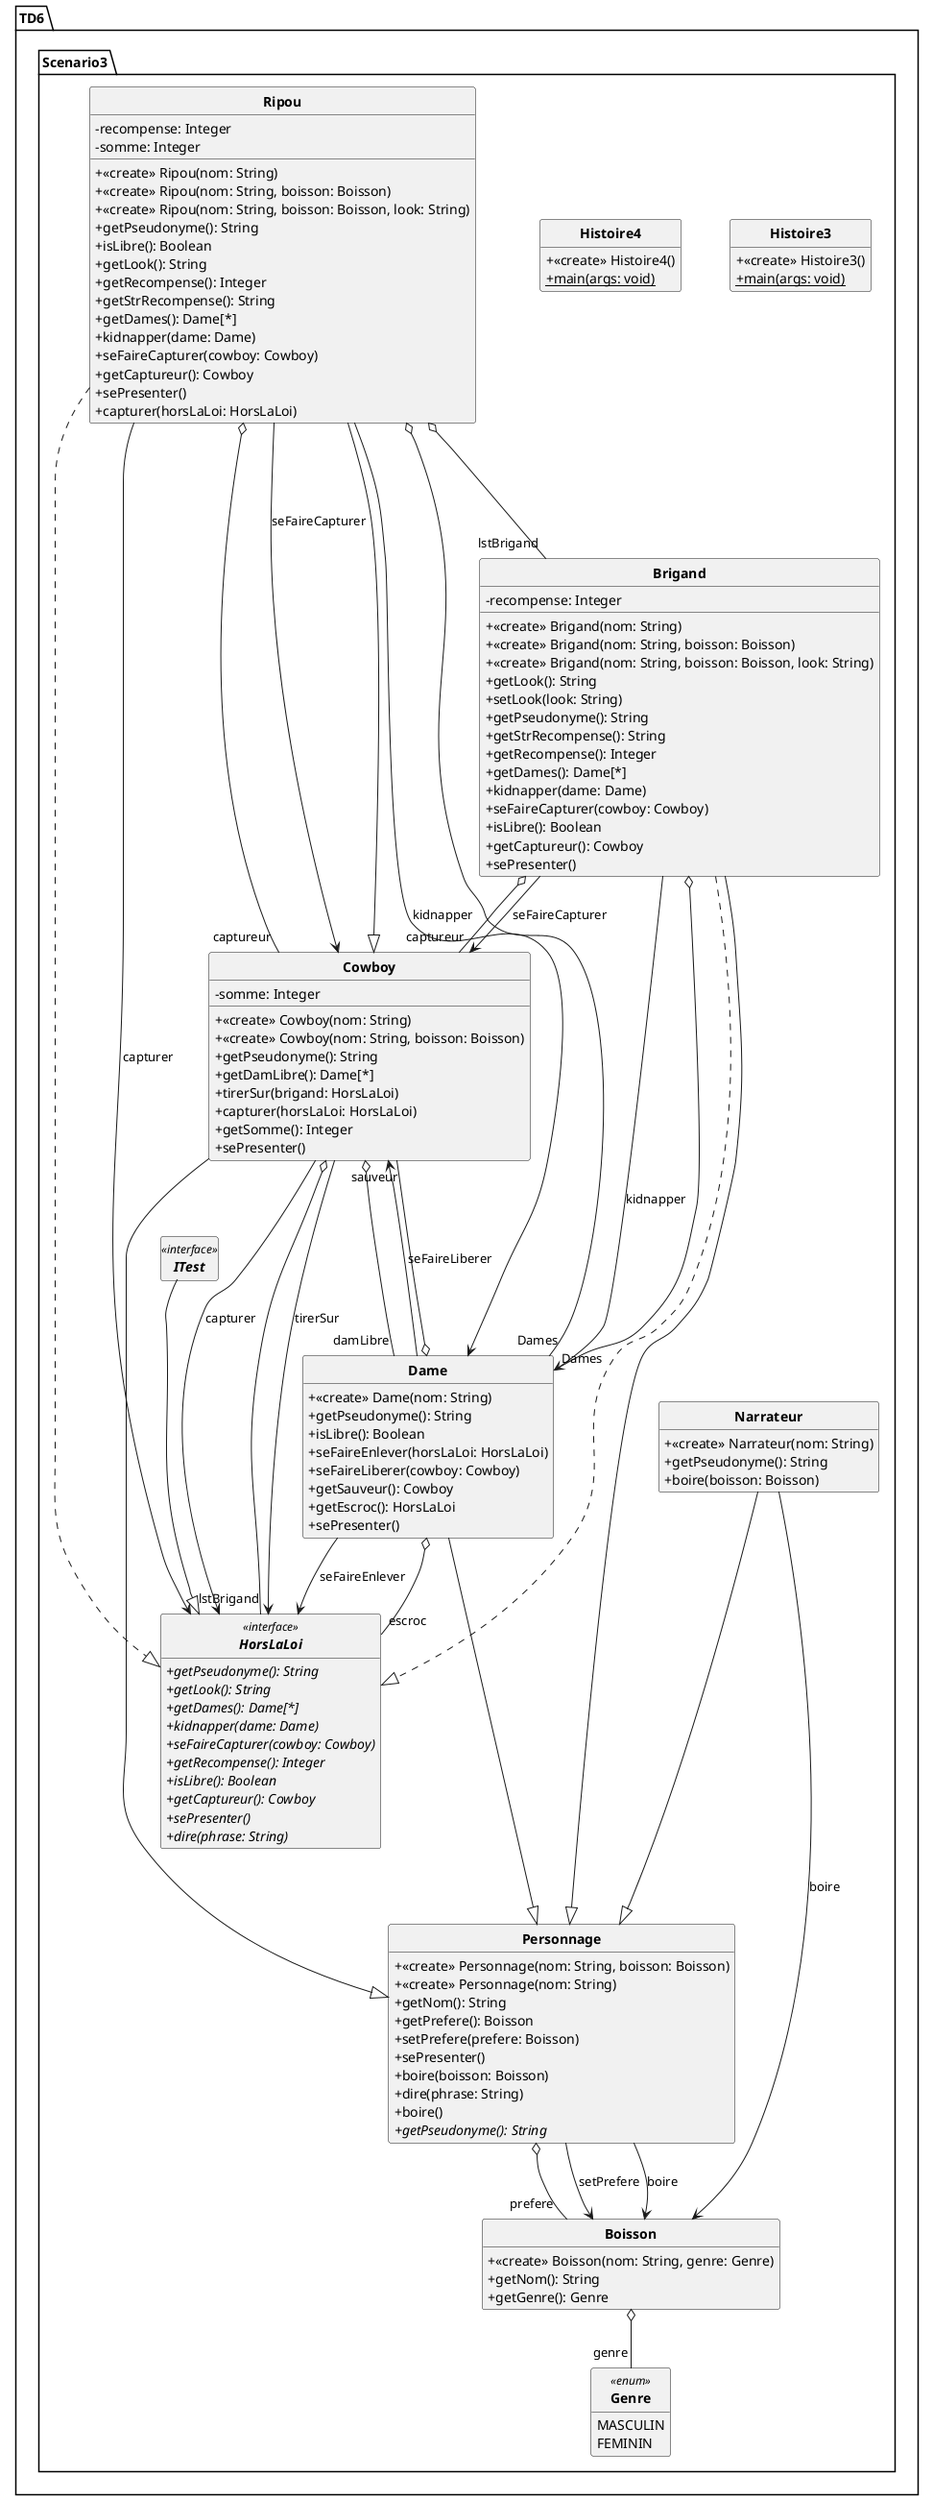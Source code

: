 @startuml
'https://plantuml.com/class-diagram
skinparam style strictuml
skinparam classAttributeIconSize 0
skinparam classFontStyle Bold
hide empty members

Class TD6.Scenario3.Boisson{
+ <<create>> Boisson(nom: String, genre: Genre)


+ getNom(): String
+ getGenre(): Genre

}

TD6.Scenario3.Boisson o-- "genre"TD6.Scenario3.Genre


Class TD6.Scenario3.Brigand{
+ <<create>> Brigand(nom: String)
+ <<create>> Brigand(nom: String, boisson: Boisson)
+ <<create>> Brigand(nom: String, boisson: Boisson, look: String)
- recompense: Integer




+ getLook(): String
+ setLook(look: String)
+ getPseudonyme(): String
+ getStrRecompense(): String
+ getRecompense(): Integer
+ getDames(): Dame[*]
+ kidnapper(dame: Dame)
+ seFaireCapturer(cowboy: Cowboy)
+ isLibre(): Boolean
+ getCaptureur(): Cowboy
+ sePresenter()

}
TD6.Scenario3.Brigand ..|> TD6.Scenario3.HorsLaLoi

TD6.Scenario3.Brigand o-- "captureur"TD6.Scenario3.Cowboy
TD6.Scenario3.Brigand o--- "Dames"TD6.Scenario3.Dame
TD6.Scenario3.Brigand --> TD6.Scenario3.Dame: kidnapper
TD6.Scenario3.Brigand --> TD6.Scenario3.Cowboy: seFaireCapturer

TD6.Scenario3.Brigand ---|> TD6.Scenario3.Personnage
Class TD6.Scenario3.Cowboy{
+ <<create>> Cowboy(nom: String)
+ <<create>> Cowboy(nom: String, boisson: Boisson)
- somme: Integer


+ getPseudonyme(): String
+ getDamLibre(): Dame[*]
+ tirerSur(brigand: HorsLaLoi)
+ capturer(horsLaLoi: HorsLaLoi)
+ getSomme(): Integer
+ sePresenter()

}

TD6.Scenario3.Cowboy o--- "lstBrigand"TD6.Scenario3.HorsLaLoi
TD6.Scenario3.Cowboy o--- "damLibre"TD6.Scenario3.Dame
TD6.Scenario3.Cowboy --> TD6.Scenario3.HorsLaLoi: tirerSur
TD6.Scenario3.Cowboy --> TD6.Scenario3.HorsLaLoi: capturer

TD6.Scenario3.Cowboy ---|> TD6.Scenario3.Personnage
Class TD6.Scenario3.Dame{
+ <<create>> Dame(nom: String)



+ getPseudonyme(): String
+ isLibre(): Boolean
+ seFaireEnlever(horsLaLoi: HorsLaLoi)
+ seFaireLiberer(cowboy: Cowboy)
+ getSauveur(): Cowboy
+ getEscroc(): HorsLaLoi
+ sePresenter()

}

TD6.Scenario3.Dame o-- "sauveur"TD6.Scenario3.Cowboy
TD6.Scenario3.Dame o-- "escroc"TD6.Scenario3.HorsLaLoi
TD6.Scenario3.Dame --> TD6.Scenario3.HorsLaLoi: seFaireEnlever
TD6.Scenario3.Dame --> TD6.Scenario3.Cowboy: seFaireLiberer

TD6.Scenario3.Dame ---|> TD6.Scenario3.Personnage
Enum TD6.Scenario3.Genre<<enum>> {
MASCULIN
FEMININ

}
Class TD6.Scenario3.Histoire3{
+ <<create>> Histoire3()
{static} + main(args: void)

}



Class TD6.Scenario3.Histoire4{
+ <<create>> Histoire4()
{static} + main(args: void)

}



Interface TD6.Scenario3.HorsLaLoi<<interface>> {
{abstract} + getPseudonyme(): String
{abstract} + getLook(): String
{abstract} + getDames(): Dame[*]
{abstract} + kidnapper(dame: Dame)
{abstract} + seFaireCapturer(cowboy: Cowboy)
{abstract} + getRecompense(): Integer
{abstract} + isLibre(): Boolean
{abstract} + getCaptureur(): Cowboy
{abstract} + sePresenter()
{abstract} + dire(phrase: String)

}

Interface TD6.Scenario3.ITest<<interface>> {

}
TD6.Scenario3.ITest ---|> TD6.Scenario3.HorsLaLoi

Class TD6.Scenario3.Narrateur{
+ <<create>> Narrateur(nom: String)
+ getPseudonyme(): String
+ boire(boisson: Boisson)

}

TD6.Scenario3.Narrateur --> TD6.Scenario3.Boisson: boire

TD6.Scenario3.Narrateur ---|> TD6.Scenario3.Personnage
Class TD6.Scenario3.Personnage{
+ <<create>> Personnage(nom: String, boisson: Boisson)
+ <<create>> Personnage(nom: String)


+ getNom(): String
+ getPrefere(): Boisson
+ setPrefere(prefere: Boisson)
+ sePresenter()
+ boire(boisson: Boisson)
+ dire(phrase: String)
+ boire()
{abstract} + getPseudonyme(): String

}

TD6.Scenario3.Personnage o-- "prefere"TD6.Scenario3.Boisson
TD6.Scenario3.Personnage --> TD6.Scenario3.Boisson: setPrefere
TD6.Scenario3.Personnage --> TD6.Scenario3.Boisson: boire


Class TD6.Scenario3.Ripou{
+ <<create>> Ripou(nom: String)
+ <<create>> Ripou(nom: String, boisson: Boisson)
+ <<create>> Ripou(nom: String, boisson: Boisson, look: String)
- recompense: Integer
- somme: Integer





+ getPseudonyme(): String
+ isLibre(): Boolean
+ getLook(): String
+ getRecompense(): Integer
+ getStrRecompense(): String
+ getDames(): Dame[*]
+ kidnapper(dame: Dame)
+ seFaireCapturer(cowboy: Cowboy)
+ getCaptureur(): Cowboy
+ sePresenter()
+ capturer(horsLaLoi: HorsLaLoi)

}
TD6.Scenario3.Ripou ..|> TD6.Scenario3.HorsLaLoi

TD6.Scenario3.Ripou o--- "lstBrigand"TD6.Scenario3.Brigand
TD6.Scenario3.Ripou o--- "Dames"TD6.Scenario3.Dame
TD6.Scenario3.Ripou o-- "captureur"TD6.Scenario3.Cowboy
TD6.Scenario3.Ripou --> TD6.Scenario3.Dame: kidnapper
TD6.Scenario3.Ripou --> TD6.Scenario3.Cowboy: seFaireCapturer
TD6.Scenario3.Ripou --> TD6.Scenario3.HorsLaLoi: capturer

TD6.Scenario3.Ripou ---|> TD6.Scenario3.Cowboy

@enduml

